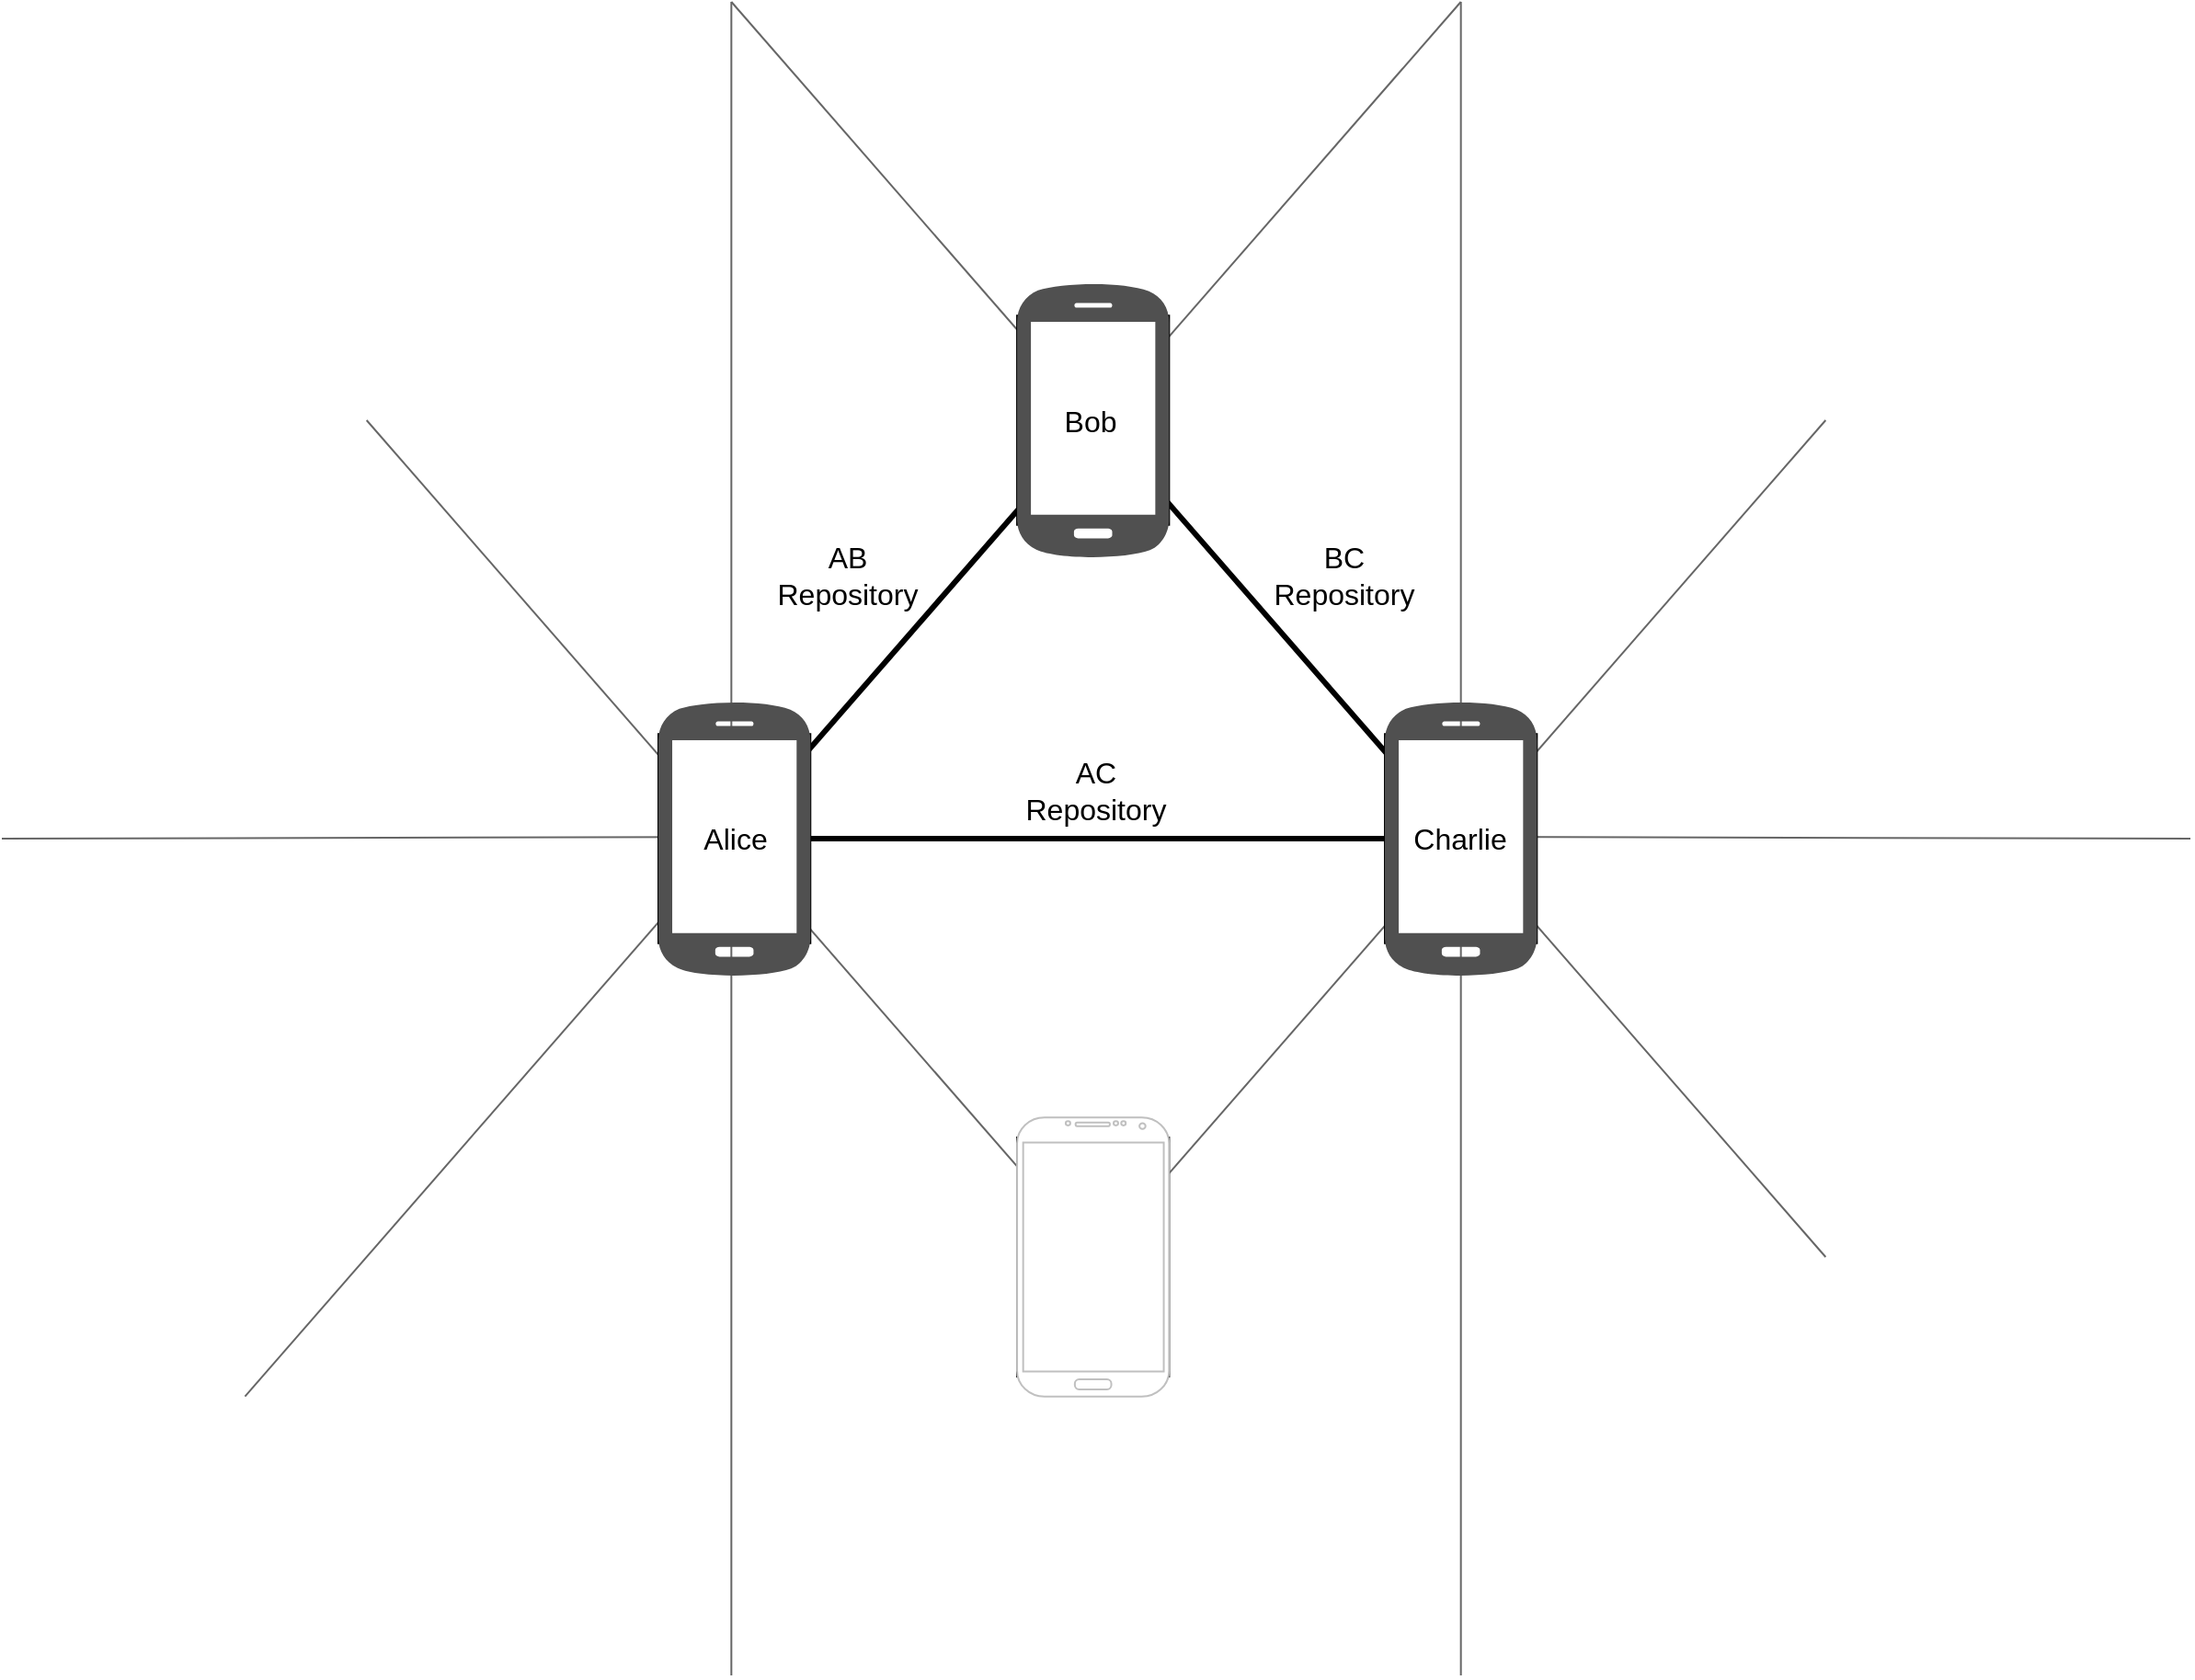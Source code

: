 <mxfile version="22.0.4" type="device">
  <diagram id="VX7lVk8Umw2Dl4QVmjfK" name="Page-1">
    <mxGraphModel dx="1303" dy="453" grid="0" gridSize="10" guides="1" tooltips="1" connect="1" arrows="1" fold="1" page="1" pageScale="1" pageWidth="500" pageHeight="500" math="0" shadow="0">
      <root>
        <mxCell id="0" />
        <mxCell id="1" parent="0" />
        <mxCell id="m7DbLy0PeTwWnauxjm_9-40" value="" style="group" parent="1" vertex="1" connectable="0">
          <mxGeometry x="-100" y="50" width="1190" height="910" as="geometry" />
        </mxCell>
        <mxCell id="m7DbLy0PeTwWnauxjm_9-6" value="" style="endArrow=none;html=1;rounded=0;strokeWidth=3;" parent="m7DbLy0PeTwWnauxjm_9-40" edge="1">
          <mxGeometry width="50" height="50" relative="1" as="geometry">
            <mxPoint x="396.667" y="455" as="sourcePoint" />
            <mxPoint x="595" y="227.5" as="targetPoint" />
          </mxGeometry>
        </mxCell>
        <mxCell id="m7DbLy0PeTwWnauxjm_9-7" value="" style="endArrow=none;html=1;rounded=0;strokeWidth=3;" parent="m7DbLy0PeTwWnauxjm_9-40" edge="1">
          <mxGeometry width="50" height="50" relative="1" as="geometry">
            <mxPoint x="396.667" y="455" as="sourcePoint" />
            <mxPoint x="793.333" y="455" as="targetPoint" />
          </mxGeometry>
        </mxCell>
        <mxCell id="m7DbLy0PeTwWnauxjm_9-8" value="" style="endArrow=none;html=1;rounded=0;strokeWidth=3;" parent="m7DbLy0PeTwWnauxjm_9-40" edge="1">
          <mxGeometry width="50" height="50" relative="1" as="geometry">
            <mxPoint x="793.333" y="455" as="sourcePoint" />
            <mxPoint x="595" y="227.5" as="targetPoint" />
          </mxGeometry>
        </mxCell>
        <mxCell id="m7DbLy0PeTwWnauxjm_9-9" value="" style="endArrow=none;html=1;rounded=0;strokeWidth=1;fillColor=#f5f5f5;strokeColor=#666666;" parent="m7DbLy0PeTwWnauxjm_9-40" edge="1">
          <mxGeometry width="50" height="50" relative="1" as="geometry">
            <mxPoint x="793.333" as="sourcePoint" />
            <mxPoint x="595" y="227.5" as="targetPoint" />
          </mxGeometry>
        </mxCell>
        <mxCell id="m7DbLy0PeTwWnauxjm_9-10" value="" style="endArrow=none;html=1;rounded=0;strokeWidth=1;fillColor=#f5f5f5;strokeColor=#666666;" parent="m7DbLy0PeTwWnauxjm_9-40" edge="1">
          <mxGeometry width="50" height="50" relative="1" as="geometry">
            <mxPoint x="396.667" as="sourcePoint" />
            <mxPoint x="595" y="227.5" as="targetPoint" />
          </mxGeometry>
        </mxCell>
        <mxCell id="m7DbLy0PeTwWnauxjm_9-11" value="" style="endArrow=none;html=1;rounded=0;strokeWidth=1;fillColor=#f5f5f5;strokeColor=#666666;" parent="m7DbLy0PeTwWnauxjm_9-40" edge="1">
          <mxGeometry width="50" height="50" relative="1" as="geometry">
            <mxPoint x="793.333" as="sourcePoint" />
            <mxPoint x="793.333" y="455" as="targetPoint" />
          </mxGeometry>
        </mxCell>
        <mxCell id="m7DbLy0PeTwWnauxjm_9-12" value="" style="endArrow=none;html=1;rounded=0;strokeWidth=1;fillColor=#f5f5f5;strokeColor=#666666;" parent="m7DbLy0PeTwWnauxjm_9-40" edge="1">
          <mxGeometry width="50" height="50" relative="1" as="geometry">
            <mxPoint x="396.667" as="sourcePoint" />
            <mxPoint x="396.667" y="455" as="targetPoint" />
          </mxGeometry>
        </mxCell>
        <mxCell id="m7DbLy0PeTwWnauxjm_9-13" value="" style="endArrow=none;html=1;rounded=0;strokeWidth=1;fillColor=#f5f5f5;strokeColor=#666666;" parent="m7DbLy0PeTwWnauxjm_9-40" edge="1">
          <mxGeometry width="50" height="50" relative="1" as="geometry">
            <mxPoint x="396.667" y="455" as="sourcePoint" />
            <mxPoint x="396.667" y="910" as="targetPoint" />
          </mxGeometry>
        </mxCell>
        <mxCell id="m7DbLy0PeTwWnauxjm_9-14" value="" style="endArrow=none;html=1;rounded=0;strokeWidth=1;fillColor=#f5f5f5;strokeColor=#666666;" parent="m7DbLy0PeTwWnauxjm_9-40" edge="1">
          <mxGeometry width="50" height="50" relative="1" as="geometry">
            <mxPoint x="793.333" y="455" as="sourcePoint" />
            <mxPoint x="793.333" y="910" as="targetPoint" />
          </mxGeometry>
        </mxCell>
        <mxCell id="m7DbLy0PeTwWnauxjm_9-15" value="" style="endArrow=none;html=1;rounded=0;strokeWidth=1;fillColor=#f5f5f5;strokeColor=#666666;" parent="m7DbLy0PeTwWnauxjm_9-40" edge="1">
          <mxGeometry width="50" height="50" relative="1" as="geometry">
            <mxPoint x="793.333" y="454.052" as="sourcePoint" />
            <mxPoint x="1190" y="455" as="targetPoint" />
          </mxGeometry>
        </mxCell>
        <mxCell id="m7DbLy0PeTwWnauxjm_9-16" value="" style="endArrow=none;html=1;rounded=0;strokeWidth=1;fillColor=#f5f5f5;strokeColor=#666666;" parent="m7DbLy0PeTwWnauxjm_9-40" edge="1">
          <mxGeometry width="50" height="50" relative="1" as="geometry">
            <mxPoint y="455" as="sourcePoint" />
            <mxPoint x="396.667" y="454.052" as="targetPoint" />
          </mxGeometry>
        </mxCell>
        <mxCell id="m7DbLy0PeTwWnauxjm_9-17" value="" style="endArrow=none;html=1;rounded=0;strokeWidth=1;fillColor=#f5f5f5;strokeColor=#666666;" parent="m7DbLy0PeTwWnauxjm_9-40" edge="1">
          <mxGeometry width="50" height="50" relative="1" as="geometry">
            <mxPoint x="396.667" y="455" as="sourcePoint" />
            <mxPoint x="595" y="682.5" as="targetPoint" />
          </mxGeometry>
        </mxCell>
        <mxCell id="m7DbLy0PeTwWnauxjm_9-18" value="" style="endArrow=none;html=1;rounded=0;strokeWidth=1;fillColor=#f5f5f5;strokeColor=#666666;" parent="m7DbLy0PeTwWnauxjm_9-40" edge="1">
          <mxGeometry width="50" height="50" relative="1" as="geometry">
            <mxPoint x="793.333" y="455" as="sourcePoint" />
            <mxPoint x="991.667" y="682.5" as="targetPoint" />
          </mxGeometry>
        </mxCell>
        <mxCell id="m7DbLy0PeTwWnauxjm_9-19" value="" style="endArrow=none;html=1;rounded=0;strokeWidth=1;fillColor=#f5f5f5;strokeColor=#666666;" parent="m7DbLy0PeTwWnauxjm_9-40" edge="1">
          <mxGeometry width="50" height="50" relative="1" as="geometry">
            <mxPoint x="991.667" y="227.5" as="sourcePoint" />
            <mxPoint x="793.333" y="455" as="targetPoint" />
          </mxGeometry>
        </mxCell>
        <mxCell id="m7DbLy0PeTwWnauxjm_9-20" value="" style="endArrow=none;html=1;rounded=0;strokeWidth=1;fillColor=#f5f5f5;strokeColor=#666666;" parent="m7DbLy0PeTwWnauxjm_9-40" edge="1">
          <mxGeometry width="50" height="50" relative="1" as="geometry">
            <mxPoint x="793.333" y="455" as="sourcePoint" />
            <mxPoint x="595" y="682.5" as="targetPoint" />
          </mxGeometry>
        </mxCell>
        <mxCell id="m7DbLy0PeTwWnauxjm_9-21" value="" style="endArrow=none;html=1;rounded=0;strokeWidth=1;fillColor=#f5f5f5;strokeColor=#666666;" parent="m7DbLy0PeTwWnauxjm_9-40" edge="1">
          <mxGeometry width="50" height="50" relative="1" as="geometry">
            <mxPoint x="396.667" y="455" as="sourcePoint" />
            <mxPoint x="132.222" y="758.333" as="targetPoint" />
          </mxGeometry>
        </mxCell>
        <mxCell id="m7DbLy0PeTwWnauxjm_9-22" value="" style="endArrow=none;html=1;rounded=0;strokeWidth=1;fillColor=#f5f5f5;strokeColor=#666666;" parent="m7DbLy0PeTwWnauxjm_9-40" edge="1">
          <mxGeometry width="50" height="50" relative="1" as="geometry">
            <mxPoint x="198.333" y="227.5" as="sourcePoint" />
            <mxPoint x="392.535" y="450.26" as="targetPoint" />
          </mxGeometry>
        </mxCell>
        <mxCell id="m7DbLy0PeTwWnauxjm_9-29" value="" style="group" parent="m7DbLy0PeTwWnauxjm_9-40" vertex="1" connectable="0">
          <mxGeometry x="357" y="379.167" width="82.64" height="151.667" as="geometry" />
        </mxCell>
        <mxCell id="m7DbLy0PeTwWnauxjm_9-26" value="" style="rounded=0;whiteSpace=wrap;html=1;" parent="m7DbLy0PeTwWnauxjm_9-29" vertex="1">
          <mxGeometry y="18.958" width="82.639" height="113.75" as="geometry" />
        </mxCell>
        <mxCell id="m7DbLy0PeTwWnauxjm_9-28" value="" style="sketch=0;pointerEvents=1;shadow=0;dashed=0;html=1;strokeColor=none;fillColor=#505050;labelPosition=center;verticalLabelPosition=bottom;verticalAlign=top;outlineConnect=0;align=center;shape=mxgraph.office.devices.cell_phone_android_standalone;" parent="m7DbLy0PeTwWnauxjm_9-29" vertex="1">
          <mxGeometry width="82.639" height="151.667" as="geometry" />
        </mxCell>
        <mxCell id="Dw3PRpNdUOcZ9dQEBOBM-37" value="Alice" style="text;strokeColor=none;align=center;fillColor=none;html=1;verticalAlign=middle;whiteSpace=wrap;rounded=0;fontSize=16;" vertex="1" parent="m7DbLy0PeTwWnauxjm_9-29">
          <mxGeometry x="2.28" y="54.163" width="80.36" height="43.33" as="geometry" />
        </mxCell>
        <mxCell id="m7DbLy0PeTwWnauxjm_9-30" value="" style="group" parent="m7DbLy0PeTwWnauxjm_9-40" vertex="1" connectable="0">
          <mxGeometry x="752.014" y="379.167" width="91.324" height="151.667" as="geometry" />
        </mxCell>
        <mxCell id="m7DbLy0PeTwWnauxjm_9-31" value="" style="rounded=0;whiteSpace=wrap;html=1;" parent="m7DbLy0PeTwWnauxjm_9-30" vertex="1">
          <mxGeometry y="18.958" width="82.639" height="113.75" as="geometry" />
        </mxCell>
        <mxCell id="m7DbLy0PeTwWnauxjm_9-32" value="" style="sketch=0;pointerEvents=1;shadow=0;dashed=0;html=1;strokeColor=none;fillColor=#505050;labelPosition=center;verticalLabelPosition=bottom;verticalAlign=top;outlineConnect=0;align=center;shape=mxgraph.office.devices.cell_phone_android_standalone;" parent="m7DbLy0PeTwWnauxjm_9-30" vertex="1">
          <mxGeometry width="82.639" height="151.667" as="geometry" />
        </mxCell>
        <mxCell id="Dw3PRpNdUOcZ9dQEBOBM-39" value="Charlie" style="text;strokeColor=none;align=center;fillColor=none;html=1;verticalAlign=middle;whiteSpace=wrap;rounded=0;fontSize=16;" vertex="1" parent="m7DbLy0PeTwWnauxjm_9-30">
          <mxGeometry x="-8.676" y="54.17" width="100" height="43.33" as="geometry" />
        </mxCell>
        <mxCell id="m7DbLy0PeTwWnauxjm_9-33" value="" style="group" parent="m7DbLy0PeTwWnauxjm_9-40" vertex="1" connectable="0">
          <mxGeometry x="552.028" y="151.667" width="100" height="151.667" as="geometry" />
        </mxCell>
        <mxCell id="m7DbLy0PeTwWnauxjm_9-34" value="" style="rounded=0;whiteSpace=wrap;html=1;" parent="m7DbLy0PeTwWnauxjm_9-33" vertex="1">
          <mxGeometry y="18.958" width="82.639" height="113.75" as="geometry" />
        </mxCell>
        <mxCell id="m7DbLy0PeTwWnauxjm_9-35" value="" style="sketch=0;pointerEvents=1;shadow=0;dashed=0;html=1;strokeColor=none;fillColor=#505050;labelPosition=center;verticalLabelPosition=bottom;verticalAlign=top;outlineConnect=0;align=center;shape=mxgraph.office.devices.cell_phone_android_standalone;" parent="m7DbLy0PeTwWnauxjm_9-33" vertex="1">
          <mxGeometry width="82.639" height="151.667" as="geometry" />
        </mxCell>
        <mxCell id="Dw3PRpNdUOcZ9dQEBOBM-38" value="Bob" style="text;strokeColor=none;align=center;fillColor=none;html=1;verticalAlign=middle;whiteSpace=wrap;rounded=0;fontSize=16;" vertex="1" parent="m7DbLy0PeTwWnauxjm_9-33">
          <mxGeometry x="-10" y="54.17" width="100" height="43.33" as="geometry" />
        </mxCell>
        <mxCell id="m7DbLy0PeTwWnauxjm_9-38" value="" style="group" parent="m7DbLy0PeTwWnauxjm_9-40" vertex="1" connectable="0">
          <mxGeometry x="552.028" y="606.667" width="82.639" height="151.667" as="geometry" />
        </mxCell>
        <mxCell id="m7DbLy0PeTwWnauxjm_9-36" value="" style="rounded=0;whiteSpace=wrap;html=1;" parent="m7DbLy0PeTwWnauxjm_9-38" vertex="1">
          <mxGeometry y="10.833" width="82.639" height="130" as="geometry" />
        </mxCell>
        <mxCell id="m7DbLy0PeTwWnauxjm_9-37" value="" style="verticalLabelPosition=bottom;verticalAlign=top;html=1;shadow=0;dashed=0;strokeWidth=1;shape=mxgraph.android.phone2;strokeColor=#c0c0c0;" parent="m7DbLy0PeTwWnauxjm_9-38" vertex="1">
          <mxGeometry width="82.639" height="151.667" as="geometry" />
        </mxCell>
        <mxCell id="Dw3PRpNdUOcZ9dQEBOBM-1" value="AB Repository" style="text;strokeColor=none;align=center;fillColor=none;html=1;verticalAlign=middle;whiteSpace=wrap;rounded=0;fontSize=16;" vertex="1" parent="m7DbLy0PeTwWnauxjm_9-40">
          <mxGeometry x="420" y="290" width="80.36" height="43.33" as="geometry" />
        </mxCell>
        <mxCell id="Dw3PRpNdUOcZ9dQEBOBM-2" value="BC Repository" style="text;strokeColor=none;align=center;fillColor=none;html=1;verticalAlign=middle;whiteSpace=wrap;rounded=0;fontSize=16;" vertex="1" parent="m7DbLy0PeTwWnauxjm_9-40">
          <mxGeometry x="690" y="290" width="80.36" height="43.33" as="geometry" />
        </mxCell>
        <mxCell id="Dw3PRpNdUOcZ9dQEBOBM-3" value="AC Repository" style="text;strokeColor=none;align=center;fillColor=none;html=1;verticalAlign=middle;whiteSpace=wrap;rounded=0;fontSize=16;" vertex="1" parent="m7DbLy0PeTwWnauxjm_9-40">
          <mxGeometry x="554.82" y="407" width="80.36" height="43.33" as="geometry" />
        </mxCell>
      </root>
    </mxGraphModel>
  </diagram>
</mxfile>
